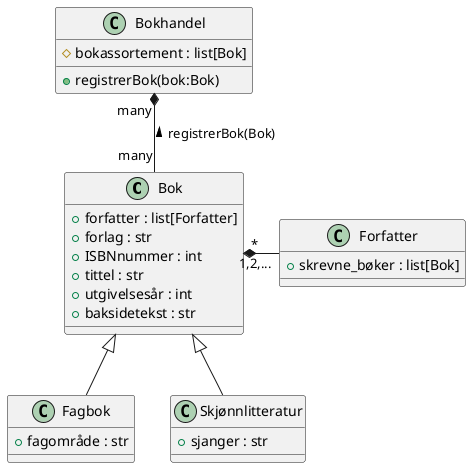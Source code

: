 @startuml 4
class Bok{
    +forfatter : list[Forfatter]
    +forlag : str
    +ISBNnummer : int
    +tittel : str
    +utgivelsesår : int
    +baksidetekst : str
}
class Bokhandel{
    #bokassortement : list[Bok]
    +registrerBok(bok:Bok)
}
class Forfatter{
    +skrevne_bøker : list[Bok]
}   
class Fagbok{
    +fagområde : str
}
class Skjønnlitteratur{
    +sjanger : str
}

Fagbok -up-|> Bok
Skjønnlitteratur -up-|> Bok
Forfatter "1,2,..." -left-* "*" Bok
Bok "many" -up-* "many" Bokhandel: registrerBok(Bok) >

@enduml